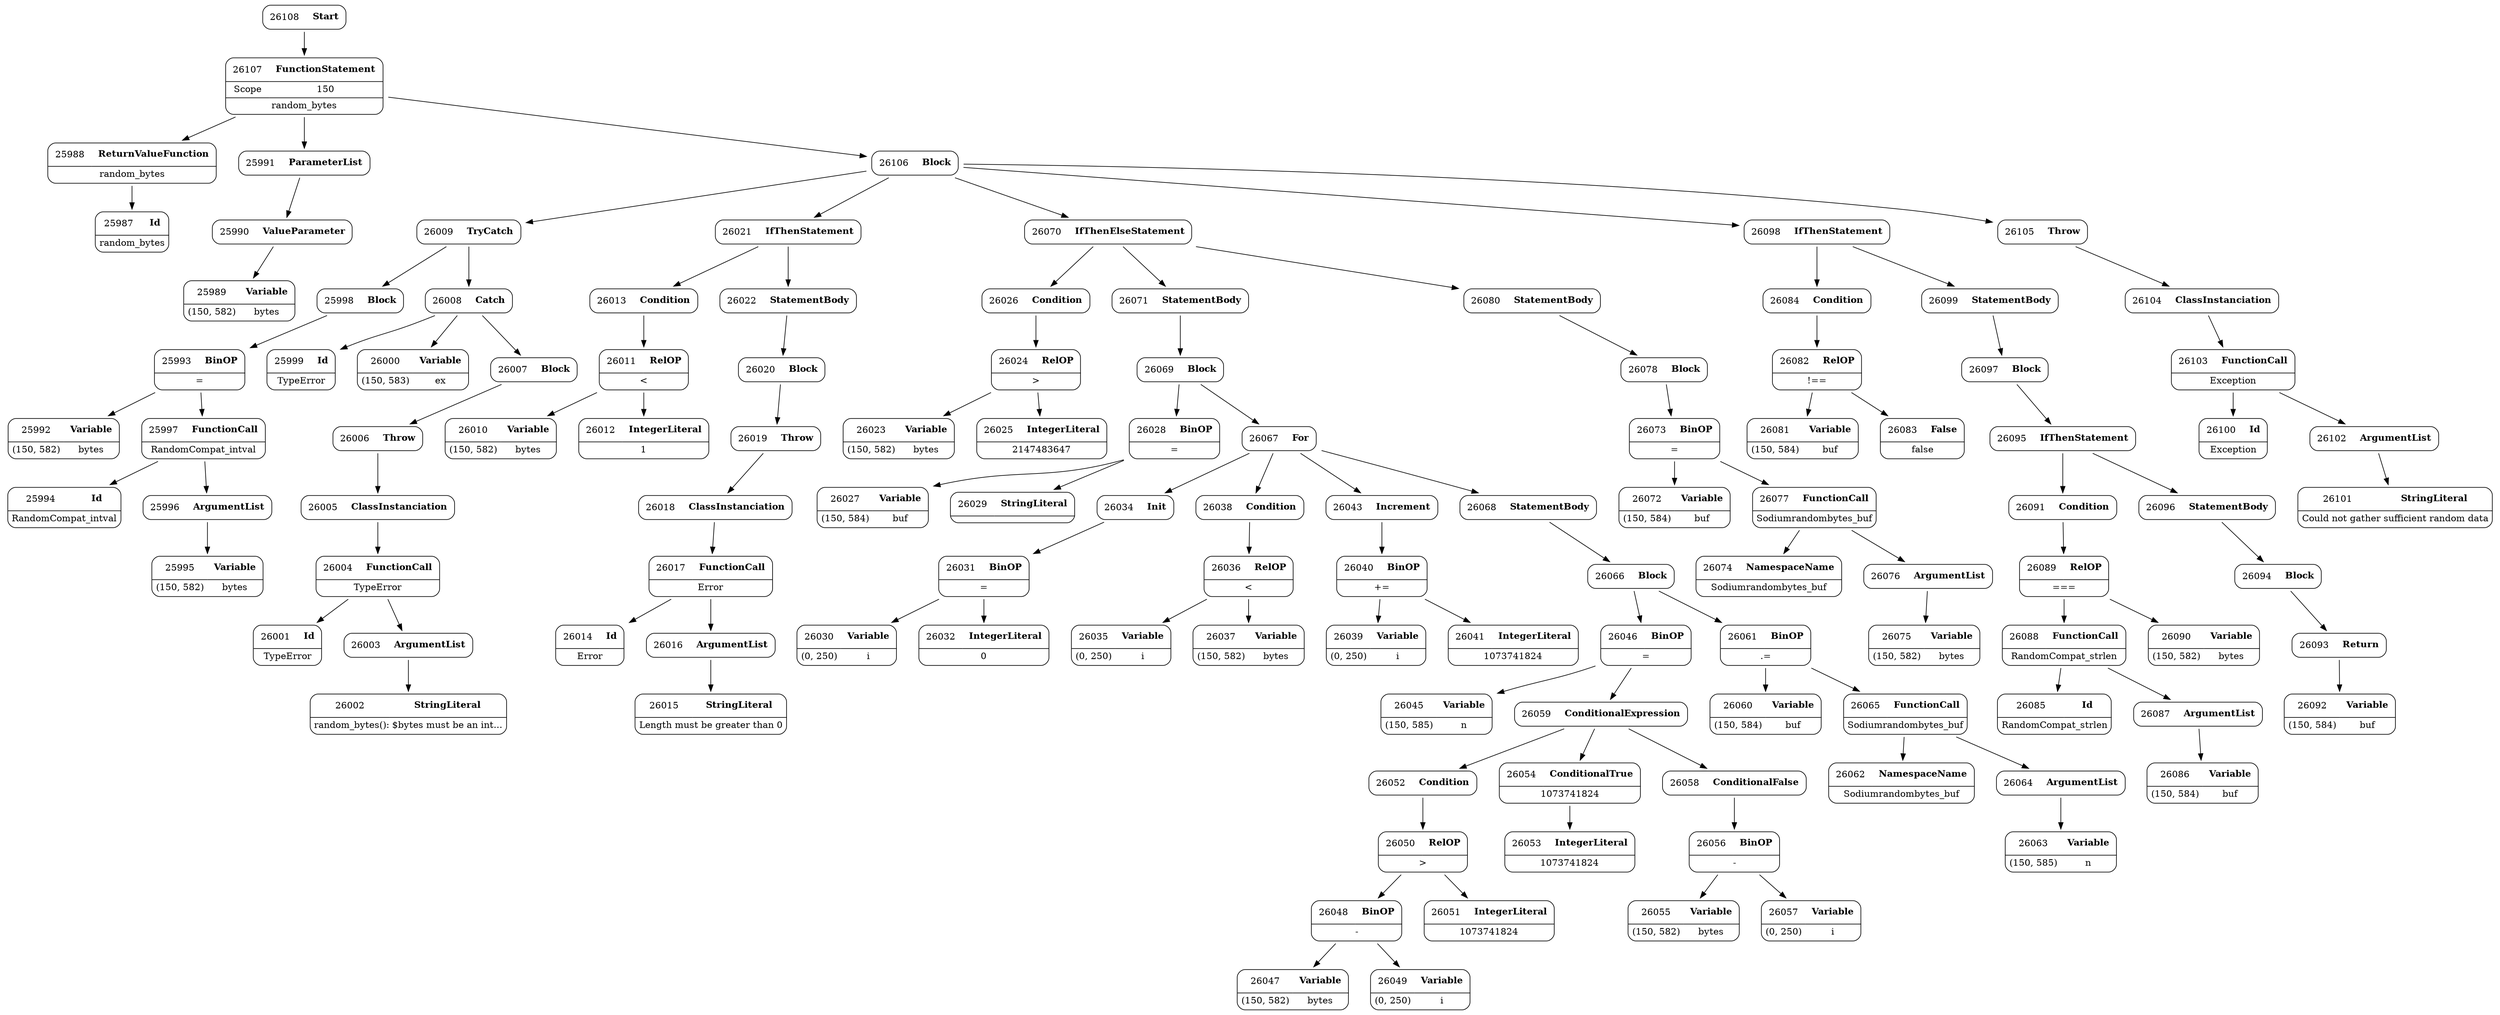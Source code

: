 digraph ast {
node [shape=none];
25987 [label=<<TABLE border='1' cellspacing='0' cellpadding='10' style='rounded' ><TR><TD border='0'>25987</TD><TD border='0'><B>Id</B></TD></TR><HR/><TR><TD border='0' cellpadding='5' colspan='2'>random_bytes</TD></TR></TABLE>>];
25988 [label=<<TABLE border='1' cellspacing='0' cellpadding='10' style='rounded' ><TR><TD border='0'>25988</TD><TD border='0'><B>ReturnValueFunction</B></TD></TR><HR/><TR><TD border='0' cellpadding='5' colspan='2'>random_bytes</TD></TR></TABLE>>];
25988 -> 25987 [weight=2];
25989 [label=<<TABLE border='1' cellspacing='0' cellpadding='10' style='rounded' ><TR><TD border='0'>25989</TD><TD border='0'><B>Variable</B></TD></TR><HR/><TR><TD border='0' cellpadding='5'>(150, 582)</TD><TD border='0' cellpadding='5'>bytes</TD></TR></TABLE>>];
25990 [label=<<TABLE border='1' cellspacing='0' cellpadding='10' style='rounded' ><TR><TD border='0'>25990</TD><TD border='0'><B>ValueParameter</B></TD></TR></TABLE>>];
25990 -> 25989 [weight=2];
25991 [label=<<TABLE border='1' cellspacing='0' cellpadding='10' style='rounded' ><TR><TD border='0'>25991</TD><TD border='0'><B>ParameterList</B></TD></TR></TABLE>>];
25991 -> 25990 [weight=2];
25992 [label=<<TABLE border='1' cellspacing='0' cellpadding='10' style='rounded' ><TR><TD border='0'>25992</TD><TD border='0'><B>Variable</B></TD></TR><HR/><TR><TD border='0' cellpadding='5'>(150, 582)</TD><TD border='0' cellpadding='5'>bytes</TD></TR></TABLE>>];
25993 [label=<<TABLE border='1' cellspacing='0' cellpadding='10' style='rounded' ><TR><TD border='0'>25993</TD><TD border='0'><B>BinOP</B></TD></TR><HR/><TR><TD border='0' cellpadding='5' colspan='2'>=</TD></TR></TABLE>>];
25993 -> 25992 [weight=2];
25993 -> 25997 [weight=2];
25994 [label=<<TABLE border='1' cellspacing='0' cellpadding='10' style='rounded' ><TR><TD border='0'>25994</TD><TD border='0'><B>Id</B></TD></TR><HR/><TR><TD border='0' cellpadding='5' colspan='2'>RandomCompat_intval</TD></TR></TABLE>>];
25995 [label=<<TABLE border='1' cellspacing='0' cellpadding='10' style='rounded' ><TR><TD border='0'>25995</TD><TD border='0'><B>Variable</B></TD></TR><HR/><TR><TD border='0' cellpadding='5'>(150, 582)</TD><TD border='0' cellpadding='5'>bytes</TD></TR></TABLE>>];
25996 [label=<<TABLE border='1' cellspacing='0' cellpadding='10' style='rounded' ><TR><TD border='0'>25996</TD><TD border='0'><B>ArgumentList</B></TD></TR></TABLE>>];
25996 -> 25995 [weight=2];
25997 [label=<<TABLE border='1' cellspacing='0' cellpadding='10' style='rounded' ><TR><TD border='0'>25997</TD><TD border='0'><B>FunctionCall</B></TD></TR><HR/><TR><TD border='0' cellpadding='5' colspan='2'>RandomCompat_intval</TD></TR></TABLE>>];
25997 -> 25994 [weight=2];
25997 -> 25996 [weight=2];
25998 [label=<<TABLE border='1' cellspacing='0' cellpadding='10' style='rounded' ><TR><TD border='0'>25998</TD><TD border='0'><B>Block</B></TD></TR></TABLE>>];
25998 -> 25993 [weight=2];
25999 [label=<<TABLE border='1' cellspacing='0' cellpadding='10' style='rounded' ><TR><TD border='0'>25999</TD><TD border='0'><B>Id</B></TD></TR><HR/><TR><TD border='0' cellpadding='5' colspan='2'>TypeError</TD></TR></TABLE>>];
26000 [label=<<TABLE border='1' cellspacing='0' cellpadding='10' style='rounded' ><TR><TD border='0'>26000</TD><TD border='0'><B>Variable</B></TD></TR><HR/><TR><TD border='0' cellpadding='5'>(150, 583)</TD><TD border='0' cellpadding='5'>ex</TD></TR></TABLE>>];
26001 [label=<<TABLE border='1' cellspacing='0' cellpadding='10' style='rounded' ><TR><TD border='0'>26001</TD><TD border='0'><B>Id</B></TD></TR><HR/><TR><TD border='0' cellpadding='5' colspan='2'>TypeError</TD></TR></TABLE>>];
26002 [label=<<TABLE border='1' cellspacing='0' cellpadding='10' style='rounded' ><TR><TD border='0'>26002</TD><TD border='0'><B>StringLiteral</B></TD></TR><HR/><TR><TD border='0' cellpadding='5' colspan='2'>random_bytes(): $bytes must be an int...</TD></TR></TABLE>>];
26003 [label=<<TABLE border='1' cellspacing='0' cellpadding='10' style='rounded' ><TR><TD border='0'>26003</TD><TD border='0'><B>ArgumentList</B></TD></TR></TABLE>>];
26003 -> 26002 [weight=2];
26004 [label=<<TABLE border='1' cellspacing='0' cellpadding='10' style='rounded' ><TR><TD border='0'>26004</TD><TD border='0'><B>FunctionCall</B></TD></TR><HR/><TR><TD border='0' cellpadding='5' colspan='2'>TypeError</TD></TR></TABLE>>];
26004 -> 26001 [weight=2];
26004 -> 26003 [weight=2];
26005 [label=<<TABLE border='1' cellspacing='0' cellpadding='10' style='rounded' ><TR><TD border='0'>26005</TD><TD border='0'><B>ClassInstanciation</B></TD></TR></TABLE>>];
26005 -> 26004 [weight=2];
26006 [label=<<TABLE border='1' cellspacing='0' cellpadding='10' style='rounded' ><TR><TD border='0'>26006</TD><TD border='0'><B>Throw</B></TD></TR></TABLE>>];
26006 -> 26005 [weight=2];
26007 [label=<<TABLE border='1' cellspacing='0' cellpadding='10' style='rounded' ><TR><TD border='0'>26007</TD><TD border='0'><B>Block</B></TD></TR></TABLE>>];
26007 -> 26006 [weight=2];
26008 [label=<<TABLE border='1' cellspacing='0' cellpadding='10' style='rounded' ><TR><TD border='0'>26008</TD><TD border='0'><B>Catch</B></TD></TR></TABLE>>];
26008 -> 25999 [weight=2];
26008 -> 26000 [weight=2];
26008 -> 26007 [weight=2];
26009 [label=<<TABLE border='1' cellspacing='0' cellpadding='10' style='rounded' ><TR><TD border='0'>26009</TD><TD border='0'><B>TryCatch</B></TD></TR></TABLE>>];
26009 -> 25998 [weight=2];
26009 -> 26008 [weight=2];
26010 [label=<<TABLE border='1' cellspacing='0' cellpadding='10' style='rounded' ><TR><TD border='0'>26010</TD><TD border='0'><B>Variable</B></TD></TR><HR/><TR><TD border='0' cellpadding='5'>(150, 582)</TD><TD border='0' cellpadding='5'>bytes</TD></TR></TABLE>>];
26011 [label=<<TABLE border='1' cellspacing='0' cellpadding='10' style='rounded' ><TR><TD border='0'>26011</TD><TD border='0'><B>RelOP</B></TD></TR><HR/><TR><TD border='0' cellpadding='5' colspan='2'>&lt;</TD></TR></TABLE>>];
26011 -> 26010 [weight=2];
26011 -> 26012 [weight=2];
26012 [label=<<TABLE border='1' cellspacing='0' cellpadding='10' style='rounded' ><TR><TD border='0'>26012</TD><TD border='0'><B>IntegerLiteral</B></TD></TR><HR/><TR><TD border='0' cellpadding='5' colspan='2'>1</TD></TR></TABLE>>];
26013 [label=<<TABLE border='1' cellspacing='0' cellpadding='10' style='rounded' ><TR><TD border='0'>26013</TD><TD border='0'><B>Condition</B></TD></TR></TABLE>>];
26013 -> 26011 [weight=2];
26014 [label=<<TABLE border='1' cellspacing='0' cellpadding='10' style='rounded' ><TR><TD border='0'>26014</TD><TD border='0'><B>Id</B></TD></TR><HR/><TR><TD border='0' cellpadding='5' colspan='2'>Error</TD></TR></TABLE>>];
26015 [label=<<TABLE border='1' cellspacing='0' cellpadding='10' style='rounded' ><TR><TD border='0'>26015</TD><TD border='0'><B>StringLiteral</B></TD></TR><HR/><TR><TD border='0' cellpadding='5' colspan='2'>Length must be greater than 0</TD></TR></TABLE>>];
26016 [label=<<TABLE border='1' cellspacing='0' cellpadding='10' style='rounded' ><TR><TD border='0'>26016</TD><TD border='0'><B>ArgumentList</B></TD></TR></TABLE>>];
26016 -> 26015 [weight=2];
26017 [label=<<TABLE border='1' cellspacing='0' cellpadding='10' style='rounded' ><TR><TD border='0'>26017</TD><TD border='0'><B>FunctionCall</B></TD></TR><HR/><TR><TD border='0' cellpadding='5' colspan='2'>Error</TD></TR></TABLE>>];
26017 -> 26014 [weight=2];
26017 -> 26016 [weight=2];
26018 [label=<<TABLE border='1' cellspacing='0' cellpadding='10' style='rounded' ><TR><TD border='0'>26018</TD><TD border='0'><B>ClassInstanciation</B></TD></TR></TABLE>>];
26018 -> 26017 [weight=2];
26019 [label=<<TABLE border='1' cellspacing='0' cellpadding='10' style='rounded' ><TR><TD border='0'>26019</TD><TD border='0'><B>Throw</B></TD></TR></TABLE>>];
26019 -> 26018 [weight=2];
26020 [label=<<TABLE border='1' cellspacing='0' cellpadding='10' style='rounded' ><TR><TD border='0'>26020</TD><TD border='0'><B>Block</B></TD></TR></TABLE>>];
26020 -> 26019 [weight=2];
26021 [label=<<TABLE border='1' cellspacing='0' cellpadding='10' style='rounded' ><TR><TD border='0'>26021</TD><TD border='0'><B>IfThenStatement</B></TD></TR></TABLE>>];
26021 -> 26013 [weight=2];
26021 -> 26022 [weight=2];
26022 [label=<<TABLE border='1' cellspacing='0' cellpadding='10' style='rounded' ><TR><TD border='0'>26022</TD><TD border='0'><B>StatementBody</B></TD></TR></TABLE>>];
26022 -> 26020 [weight=2];
26023 [label=<<TABLE border='1' cellspacing='0' cellpadding='10' style='rounded' ><TR><TD border='0'>26023</TD><TD border='0'><B>Variable</B></TD></TR><HR/><TR><TD border='0' cellpadding='5'>(150, 582)</TD><TD border='0' cellpadding='5'>bytes</TD></TR></TABLE>>];
26024 [label=<<TABLE border='1' cellspacing='0' cellpadding='10' style='rounded' ><TR><TD border='0'>26024</TD><TD border='0'><B>RelOP</B></TD></TR><HR/><TR><TD border='0' cellpadding='5' colspan='2'>&gt;</TD></TR></TABLE>>];
26024 -> 26023 [weight=2];
26024 -> 26025 [weight=2];
26025 [label=<<TABLE border='1' cellspacing='0' cellpadding='10' style='rounded' ><TR><TD border='0'>26025</TD><TD border='0'><B>IntegerLiteral</B></TD></TR><HR/><TR><TD border='0' cellpadding='5' colspan='2'>2147483647</TD></TR></TABLE>>];
26026 [label=<<TABLE border='1' cellspacing='0' cellpadding='10' style='rounded' ><TR><TD border='0'>26026</TD><TD border='0'><B>Condition</B></TD></TR></TABLE>>];
26026 -> 26024 [weight=2];
26027 [label=<<TABLE border='1' cellspacing='0' cellpadding='10' style='rounded' ><TR><TD border='0'>26027</TD><TD border='0'><B>Variable</B></TD></TR><HR/><TR><TD border='0' cellpadding='5'>(150, 584)</TD><TD border='0' cellpadding='5'>buf</TD></TR></TABLE>>];
26028 [label=<<TABLE border='1' cellspacing='0' cellpadding='10' style='rounded' ><TR><TD border='0'>26028</TD><TD border='0'><B>BinOP</B></TD></TR><HR/><TR><TD border='0' cellpadding='5' colspan='2'>=</TD></TR></TABLE>>];
26028 -> 26027 [weight=2];
26028 -> 26029 [weight=2];
26029 [label=<<TABLE border='1' cellspacing='0' cellpadding='10' style='rounded' ><TR><TD border='0'>26029</TD><TD border='0'><B>StringLiteral</B></TD></TR><HR/><TR><TD border='0' cellpadding='5' colspan='2'></TD></TR></TABLE>>];
26030 [label=<<TABLE border='1' cellspacing='0' cellpadding='10' style='rounded' ><TR><TD border='0'>26030</TD><TD border='0'><B>Variable</B></TD></TR><HR/><TR><TD border='0' cellpadding='5'>(0, 250)</TD><TD border='0' cellpadding='5'>i</TD></TR></TABLE>>];
26031 [label=<<TABLE border='1' cellspacing='0' cellpadding='10' style='rounded' ><TR><TD border='0'>26031</TD><TD border='0'><B>BinOP</B></TD></TR><HR/><TR><TD border='0' cellpadding='5' colspan='2'>=</TD></TR></TABLE>>];
26031 -> 26030 [weight=2];
26031 -> 26032 [weight=2];
26032 [label=<<TABLE border='1' cellspacing='0' cellpadding='10' style='rounded' ><TR><TD border='0'>26032</TD><TD border='0'><B>IntegerLiteral</B></TD></TR><HR/><TR><TD border='0' cellpadding='5' colspan='2'>0</TD></TR></TABLE>>];
26034 [label=<<TABLE border='1' cellspacing='0' cellpadding='10' style='rounded' ><TR><TD border='0'>26034</TD><TD border='0'><B>Init</B></TD></TR></TABLE>>];
26034 -> 26031 [weight=2];
26035 [label=<<TABLE border='1' cellspacing='0' cellpadding='10' style='rounded' ><TR><TD border='0'>26035</TD><TD border='0'><B>Variable</B></TD></TR><HR/><TR><TD border='0' cellpadding='5'>(0, 250)</TD><TD border='0' cellpadding='5'>i</TD></TR></TABLE>>];
26036 [label=<<TABLE border='1' cellspacing='0' cellpadding='10' style='rounded' ><TR><TD border='0'>26036</TD><TD border='0'><B>RelOP</B></TD></TR><HR/><TR><TD border='0' cellpadding='5' colspan='2'>&lt;</TD></TR></TABLE>>];
26036 -> 26035 [weight=2];
26036 -> 26037 [weight=2];
26037 [label=<<TABLE border='1' cellspacing='0' cellpadding='10' style='rounded' ><TR><TD border='0'>26037</TD><TD border='0'><B>Variable</B></TD></TR><HR/><TR><TD border='0' cellpadding='5'>(150, 582)</TD><TD border='0' cellpadding='5'>bytes</TD></TR></TABLE>>];
26038 [label=<<TABLE border='1' cellspacing='0' cellpadding='10' style='rounded' ><TR><TD border='0'>26038</TD><TD border='0'><B>Condition</B></TD></TR></TABLE>>];
26038 -> 26036 [weight=2];
26039 [label=<<TABLE border='1' cellspacing='0' cellpadding='10' style='rounded' ><TR><TD border='0'>26039</TD><TD border='0'><B>Variable</B></TD></TR><HR/><TR><TD border='0' cellpadding='5'>(0, 250)</TD><TD border='0' cellpadding='5'>i</TD></TR></TABLE>>];
26040 [label=<<TABLE border='1' cellspacing='0' cellpadding='10' style='rounded' ><TR><TD border='0'>26040</TD><TD border='0'><B>BinOP</B></TD></TR><HR/><TR><TD border='0' cellpadding='5' colspan='2'>+=</TD></TR></TABLE>>];
26040 -> 26039 [weight=2];
26040 -> 26041 [weight=2];
26041 [label=<<TABLE border='1' cellspacing='0' cellpadding='10' style='rounded' ><TR><TD border='0'>26041</TD><TD border='0'><B>IntegerLiteral</B></TD></TR><HR/><TR><TD border='0' cellpadding='5' colspan='2'>1073741824</TD></TR></TABLE>>];
26043 [label=<<TABLE border='1' cellspacing='0' cellpadding='10' style='rounded' ><TR><TD border='0'>26043</TD><TD border='0'><B>Increment</B></TD></TR></TABLE>>];
26043 -> 26040 [weight=2];
26045 [label=<<TABLE border='1' cellspacing='0' cellpadding='10' style='rounded' ><TR><TD border='0'>26045</TD><TD border='0'><B>Variable</B></TD></TR><HR/><TR><TD border='0' cellpadding='5'>(150, 585)</TD><TD border='0' cellpadding='5'>n</TD></TR></TABLE>>];
26046 [label=<<TABLE border='1' cellspacing='0' cellpadding='10' style='rounded' ><TR><TD border='0'>26046</TD><TD border='0'><B>BinOP</B></TD></TR><HR/><TR><TD border='0' cellpadding='5' colspan='2'>=</TD></TR></TABLE>>];
26046 -> 26045 [weight=2];
26046 -> 26059 [weight=2];
26047 [label=<<TABLE border='1' cellspacing='0' cellpadding='10' style='rounded' ><TR><TD border='0'>26047</TD><TD border='0'><B>Variable</B></TD></TR><HR/><TR><TD border='0' cellpadding='5'>(150, 582)</TD><TD border='0' cellpadding='5'>bytes</TD></TR></TABLE>>];
26048 [label=<<TABLE border='1' cellspacing='0' cellpadding='10' style='rounded' ><TR><TD border='0'>26048</TD><TD border='0'><B>BinOP</B></TD></TR><HR/><TR><TD border='0' cellpadding='5' colspan='2'>-</TD></TR></TABLE>>];
26048 -> 26047 [weight=2];
26048 -> 26049 [weight=2];
26049 [label=<<TABLE border='1' cellspacing='0' cellpadding='10' style='rounded' ><TR><TD border='0'>26049</TD><TD border='0'><B>Variable</B></TD></TR><HR/><TR><TD border='0' cellpadding='5'>(0, 250)</TD><TD border='0' cellpadding='5'>i</TD></TR></TABLE>>];
26050 [label=<<TABLE border='1' cellspacing='0' cellpadding='10' style='rounded' ><TR><TD border='0'>26050</TD><TD border='0'><B>RelOP</B></TD></TR><HR/><TR><TD border='0' cellpadding='5' colspan='2'>&gt;</TD></TR></TABLE>>];
26050 -> 26048 [weight=2];
26050 -> 26051 [weight=2];
26051 [label=<<TABLE border='1' cellspacing='0' cellpadding='10' style='rounded' ><TR><TD border='0'>26051</TD><TD border='0'><B>IntegerLiteral</B></TD></TR><HR/><TR><TD border='0' cellpadding='5' colspan='2'>1073741824</TD></TR></TABLE>>];
26052 [label=<<TABLE border='1' cellspacing='0' cellpadding='10' style='rounded' ><TR><TD border='0'>26052</TD><TD border='0'><B>Condition</B></TD></TR></TABLE>>];
26052 -> 26050 [weight=2];
26053 [label=<<TABLE border='1' cellspacing='0' cellpadding='10' style='rounded' ><TR><TD border='0'>26053</TD><TD border='0'><B>IntegerLiteral</B></TD></TR><HR/><TR><TD border='0' cellpadding='5' colspan='2'>1073741824</TD></TR></TABLE>>];
26054 [label=<<TABLE border='1' cellspacing='0' cellpadding='10' style='rounded' ><TR><TD border='0'>26054</TD><TD border='0'><B>ConditionalTrue</B></TD></TR><HR/><TR><TD border='0' cellpadding='5' colspan='2'>1073741824</TD></TR></TABLE>>];
26054 -> 26053 [weight=2];
26055 [label=<<TABLE border='1' cellspacing='0' cellpadding='10' style='rounded' ><TR><TD border='0'>26055</TD><TD border='0'><B>Variable</B></TD></TR><HR/><TR><TD border='0' cellpadding='5'>(150, 582)</TD><TD border='0' cellpadding='5'>bytes</TD></TR></TABLE>>];
26056 [label=<<TABLE border='1' cellspacing='0' cellpadding='10' style='rounded' ><TR><TD border='0'>26056</TD><TD border='0'><B>BinOP</B></TD></TR><HR/><TR><TD border='0' cellpadding='5' colspan='2'>-</TD></TR></TABLE>>];
26056 -> 26055 [weight=2];
26056 -> 26057 [weight=2];
26057 [label=<<TABLE border='1' cellspacing='0' cellpadding='10' style='rounded' ><TR><TD border='0'>26057</TD><TD border='0'><B>Variable</B></TD></TR><HR/><TR><TD border='0' cellpadding='5'>(0, 250)</TD><TD border='0' cellpadding='5'>i</TD></TR></TABLE>>];
26058 [label=<<TABLE border='1' cellspacing='0' cellpadding='10' style='rounded' ><TR><TD border='0'>26058</TD><TD border='0'><B>ConditionalFalse</B></TD></TR></TABLE>>];
26058 -> 26056 [weight=2];
26059 [label=<<TABLE border='1' cellspacing='0' cellpadding='10' style='rounded' ><TR><TD border='0'>26059</TD><TD border='0'><B>ConditionalExpression</B></TD></TR></TABLE>>];
26059 -> 26052 [weight=2];
26059 -> 26054 [weight=2];
26059 -> 26058 [weight=2];
26060 [label=<<TABLE border='1' cellspacing='0' cellpadding='10' style='rounded' ><TR><TD border='0'>26060</TD><TD border='0'><B>Variable</B></TD></TR><HR/><TR><TD border='0' cellpadding='5'>(150, 584)</TD><TD border='0' cellpadding='5'>buf</TD></TR></TABLE>>];
26061 [label=<<TABLE border='1' cellspacing='0' cellpadding='10' style='rounded' ><TR><TD border='0'>26061</TD><TD border='0'><B>BinOP</B></TD></TR><HR/><TR><TD border='0' cellpadding='5' colspan='2'>.=</TD></TR></TABLE>>];
26061 -> 26060 [weight=2];
26061 -> 26065 [weight=2];
26062 [label=<<TABLE border='1' cellspacing='0' cellpadding='10' style='rounded' ><TR><TD border='0'>26062</TD><TD border='0'><B>NamespaceName</B></TD></TR><HR/><TR><TD border='0' cellpadding='5' colspan='2'>Sodiumrandombytes_buf</TD></TR></TABLE>>];
26063 [label=<<TABLE border='1' cellspacing='0' cellpadding='10' style='rounded' ><TR><TD border='0'>26063</TD><TD border='0'><B>Variable</B></TD></TR><HR/><TR><TD border='0' cellpadding='5'>(150, 585)</TD><TD border='0' cellpadding='5'>n</TD></TR></TABLE>>];
26064 [label=<<TABLE border='1' cellspacing='0' cellpadding='10' style='rounded' ><TR><TD border='0'>26064</TD><TD border='0'><B>ArgumentList</B></TD></TR></TABLE>>];
26064 -> 26063 [weight=2];
26065 [label=<<TABLE border='1' cellspacing='0' cellpadding='10' style='rounded' ><TR><TD border='0'>26065</TD><TD border='0'><B>FunctionCall</B></TD></TR><HR/><TR><TD border='0' cellpadding='5' colspan='2'>Sodiumrandombytes_buf</TD></TR></TABLE>>];
26065 -> 26062 [weight=2];
26065 -> 26064 [weight=2];
26066 [label=<<TABLE border='1' cellspacing='0' cellpadding='10' style='rounded' ><TR><TD border='0'>26066</TD><TD border='0'><B>Block</B></TD></TR></TABLE>>];
26066 -> 26046 [weight=2];
26066 -> 26061 [weight=2];
26067 [label=<<TABLE border='1' cellspacing='0' cellpadding='10' style='rounded' ><TR><TD border='0'>26067</TD><TD border='0'><B>For</B></TD></TR></TABLE>>];
26067 -> 26034 [weight=2];
26067 -> 26038 [weight=2];
26067 -> 26043 [weight=2];
26067 -> 26068 [weight=2];
26068 [label=<<TABLE border='1' cellspacing='0' cellpadding='10' style='rounded' ><TR><TD border='0'>26068</TD><TD border='0'><B>StatementBody</B></TD></TR></TABLE>>];
26068 -> 26066 [weight=2];
26069 [label=<<TABLE border='1' cellspacing='0' cellpadding='10' style='rounded' ><TR><TD border='0'>26069</TD><TD border='0'><B>Block</B></TD></TR></TABLE>>];
26069 -> 26028 [weight=2];
26069 -> 26067 [weight=2];
26070 [label=<<TABLE border='1' cellspacing='0' cellpadding='10' style='rounded' ><TR><TD border='0'>26070</TD><TD border='0'><B>IfThenElseStatement</B></TD></TR></TABLE>>];
26070 -> 26026 [weight=2];
26070 -> 26071 [weight=2];
26070 -> 26080 [weight=2];
26071 [label=<<TABLE border='1' cellspacing='0' cellpadding='10' style='rounded' ><TR><TD border='0'>26071</TD><TD border='0'><B>StatementBody</B></TD></TR></TABLE>>];
26071 -> 26069 [weight=2];
26072 [label=<<TABLE border='1' cellspacing='0' cellpadding='10' style='rounded' ><TR><TD border='0'>26072</TD><TD border='0'><B>Variable</B></TD></TR><HR/><TR><TD border='0' cellpadding='5'>(150, 584)</TD><TD border='0' cellpadding='5'>buf</TD></TR></TABLE>>];
26073 [label=<<TABLE border='1' cellspacing='0' cellpadding='10' style='rounded' ><TR><TD border='0'>26073</TD><TD border='0'><B>BinOP</B></TD></TR><HR/><TR><TD border='0' cellpadding='5' colspan='2'>=</TD></TR></TABLE>>];
26073 -> 26072 [weight=2];
26073 -> 26077 [weight=2];
26074 [label=<<TABLE border='1' cellspacing='0' cellpadding='10' style='rounded' ><TR><TD border='0'>26074</TD><TD border='0'><B>NamespaceName</B></TD></TR><HR/><TR><TD border='0' cellpadding='5' colspan='2'>Sodiumrandombytes_buf</TD></TR></TABLE>>];
26075 [label=<<TABLE border='1' cellspacing='0' cellpadding='10' style='rounded' ><TR><TD border='0'>26075</TD><TD border='0'><B>Variable</B></TD></TR><HR/><TR><TD border='0' cellpadding='5'>(150, 582)</TD><TD border='0' cellpadding='5'>bytes</TD></TR></TABLE>>];
26076 [label=<<TABLE border='1' cellspacing='0' cellpadding='10' style='rounded' ><TR><TD border='0'>26076</TD><TD border='0'><B>ArgumentList</B></TD></TR></TABLE>>];
26076 -> 26075 [weight=2];
26077 [label=<<TABLE border='1' cellspacing='0' cellpadding='10' style='rounded' ><TR><TD border='0'>26077</TD><TD border='0'><B>FunctionCall</B></TD></TR><HR/><TR><TD border='0' cellpadding='5' colspan='2'>Sodiumrandombytes_buf</TD></TR></TABLE>>];
26077 -> 26074 [weight=2];
26077 -> 26076 [weight=2];
26078 [label=<<TABLE border='1' cellspacing='0' cellpadding='10' style='rounded' ><TR><TD border='0'>26078</TD><TD border='0'><B>Block</B></TD></TR></TABLE>>];
26078 -> 26073 [weight=2];
26080 [label=<<TABLE border='1' cellspacing='0' cellpadding='10' style='rounded' ><TR><TD border='0'>26080</TD><TD border='0'><B>StatementBody</B></TD></TR></TABLE>>];
26080 -> 26078 [weight=2];
26081 [label=<<TABLE border='1' cellspacing='0' cellpadding='10' style='rounded' ><TR><TD border='0'>26081</TD><TD border='0'><B>Variable</B></TD></TR><HR/><TR><TD border='0' cellpadding='5'>(150, 584)</TD><TD border='0' cellpadding='5'>buf</TD></TR></TABLE>>];
26082 [label=<<TABLE border='1' cellspacing='0' cellpadding='10' style='rounded' ><TR><TD border='0'>26082</TD><TD border='0'><B>RelOP</B></TD></TR><HR/><TR><TD border='0' cellpadding='5' colspan='2'>!==</TD></TR></TABLE>>];
26082 -> 26081 [weight=2];
26082 -> 26083 [weight=2];
26083 [label=<<TABLE border='1' cellspacing='0' cellpadding='10' style='rounded' ><TR><TD border='0'>26083</TD><TD border='0'><B>False</B></TD></TR><HR/><TR><TD border='0' cellpadding='5' colspan='2'>false</TD></TR></TABLE>>];
26084 [label=<<TABLE border='1' cellspacing='0' cellpadding='10' style='rounded' ><TR><TD border='0'>26084</TD><TD border='0'><B>Condition</B></TD></TR></TABLE>>];
26084 -> 26082 [weight=2];
26085 [label=<<TABLE border='1' cellspacing='0' cellpadding='10' style='rounded' ><TR><TD border='0'>26085</TD><TD border='0'><B>Id</B></TD></TR><HR/><TR><TD border='0' cellpadding='5' colspan='2'>RandomCompat_strlen</TD></TR></TABLE>>];
26086 [label=<<TABLE border='1' cellspacing='0' cellpadding='10' style='rounded' ><TR><TD border='0'>26086</TD><TD border='0'><B>Variable</B></TD></TR><HR/><TR><TD border='0' cellpadding='5'>(150, 584)</TD><TD border='0' cellpadding='5'>buf</TD></TR></TABLE>>];
26087 [label=<<TABLE border='1' cellspacing='0' cellpadding='10' style='rounded' ><TR><TD border='0'>26087</TD><TD border='0'><B>ArgumentList</B></TD></TR></TABLE>>];
26087 -> 26086 [weight=2];
26088 [label=<<TABLE border='1' cellspacing='0' cellpadding='10' style='rounded' ><TR><TD border='0'>26088</TD><TD border='0'><B>FunctionCall</B></TD></TR><HR/><TR><TD border='0' cellpadding='5' colspan='2'>RandomCompat_strlen</TD></TR></TABLE>>];
26088 -> 26085 [weight=2];
26088 -> 26087 [weight=2];
26089 [label=<<TABLE border='1' cellspacing='0' cellpadding='10' style='rounded' ><TR><TD border='0'>26089</TD><TD border='0'><B>RelOP</B></TD></TR><HR/><TR><TD border='0' cellpadding='5' colspan='2'>===</TD></TR></TABLE>>];
26089 -> 26088 [weight=2];
26089 -> 26090 [weight=2];
26090 [label=<<TABLE border='1' cellspacing='0' cellpadding='10' style='rounded' ><TR><TD border='0'>26090</TD><TD border='0'><B>Variable</B></TD></TR><HR/><TR><TD border='0' cellpadding='5'>(150, 582)</TD><TD border='0' cellpadding='5'>bytes</TD></TR></TABLE>>];
26091 [label=<<TABLE border='1' cellspacing='0' cellpadding='10' style='rounded' ><TR><TD border='0'>26091</TD><TD border='0'><B>Condition</B></TD></TR></TABLE>>];
26091 -> 26089 [weight=2];
26092 [label=<<TABLE border='1' cellspacing='0' cellpadding='10' style='rounded' ><TR><TD border='0'>26092</TD><TD border='0'><B>Variable</B></TD></TR><HR/><TR><TD border='0' cellpadding='5'>(150, 584)</TD><TD border='0' cellpadding='5'>buf</TD></TR></TABLE>>];
26093 [label=<<TABLE border='1' cellspacing='0' cellpadding='10' style='rounded' ><TR><TD border='0'>26093</TD><TD border='0'><B>Return</B></TD></TR></TABLE>>];
26093 -> 26092 [weight=2];
26094 [label=<<TABLE border='1' cellspacing='0' cellpadding='10' style='rounded' ><TR><TD border='0'>26094</TD><TD border='0'><B>Block</B></TD></TR></TABLE>>];
26094 -> 26093 [weight=2];
26095 [label=<<TABLE border='1' cellspacing='0' cellpadding='10' style='rounded' ><TR><TD border='0'>26095</TD><TD border='0'><B>IfThenStatement</B></TD></TR></TABLE>>];
26095 -> 26091 [weight=2];
26095 -> 26096 [weight=2];
26096 [label=<<TABLE border='1' cellspacing='0' cellpadding='10' style='rounded' ><TR><TD border='0'>26096</TD><TD border='0'><B>StatementBody</B></TD></TR></TABLE>>];
26096 -> 26094 [weight=2];
26097 [label=<<TABLE border='1' cellspacing='0' cellpadding='10' style='rounded' ><TR><TD border='0'>26097</TD><TD border='0'><B>Block</B></TD></TR></TABLE>>];
26097 -> 26095 [weight=2];
26098 [label=<<TABLE border='1' cellspacing='0' cellpadding='10' style='rounded' ><TR><TD border='0'>26098</TD><TD border='0'><B>IfThenStatement</B></TD></TR></TABLE>>];
26098 -> 26084 [weight=2];
26098 -> 26099 [weight=2];
26099 [label=<<TABLE border='1' cellspacing='0' cellpadding='10' style='rounded' ><TR><TD border='0'>26099</TD><TD border='0'><B>StatementBody</B></TD></TR></TABLE>>];
26099 -> 26097 [weight=2];
26100 [label=<<TABLE border='1' cellspacing='0' cellpadding='10' style='rounded' ><TR><TD border='0'>26100</TD><TD border='0'><B>Id</B></TD></TR><HR/><TR><TD border='0' cellpadding='5' colspan='2'>Exception</TD></TR></TABLE>>];
26101 [label=<<TABLE border='1' cellspacing='0' cellpadding='10' style='rounded' ><TR><TD border='0'>26101</TD><TD border='0'><B>StringLiteral</B></TD></TR><HR/><TR><TD border='0' cellpadding='5' colspan='2'>Could not gather sufficient random data</TD></TR></TABLE>>];
26102 [label=<<TABLE border='1' cellspacing='0' cellpadding='10' style='rounded' ><TR><TD border='0'>26102</TD><TD border='0'><B>ArgumentList</B></TD></TR></TABLE>>];
26102 -> 26101 [weight=2];
26103 [label=<<TABLE border='1' cellspacing='0' cellpadding='10' style='rounded' ><TR><TD border='0'>26103</TD><TD border='0'><B>FunctionCall</B></TD></TR><HR/><TR><TD border='0' cellpadding='5' colspan='2'>Exception</TD></TR></TABLE>>];
26103 -> 26100 [weight=2];
26103 -> 26102 [weight=2];
26104 [label=<<TABLE border='1' cellspacing='0' cellpadding='10' style='rounded' ><TR><TD border='0'>26104</TD><TD border='0'><B>ClassInstanciation</B></TD></TR></TABLE>>];
26104 -> 26103 [weight=2];
26105 [label=<<TABLE border='1' cellspacing='0' cellpadding='10' style='rounded' ><TR><TD border='0'>26105</TD><TD border='0'><B>Throw</B></TD></TR></TABLE>>];
26105 -> 26104 [weight=2];
26106 [label=<<TABLE border='1' cellspacing='0' cellpadding='10' style='rounded' ><TR><TD border='0'>26106</TD><TD border='0'><B>Block</B></TD></TR></TABLE>>];
26106 -> 26009 [weight=2];
26106 -> 26021 [weight=2];
26106 -> 26070 [weight=2];
26106 -> 26098 [weight=2];
26106 -> 26105 [weight=2];
26107 [label=<<TABLE border='1' cellspacing='0' cellpadding='10' style='rounded' ><TR><TD border='0'>26107</TD><TD border='0'><B>FunctionStatement</B></TD></TR><HR/><TR><TD border='0' cellpadding='5'>Scope</TD><TD border='0' cellpadding='5'>150</TD></TR><HR/><TR><TD border='0' cellpadding='5' colspan='2'>random_bytes</TD></TR></TABLE>>];
26107 -> 25988 [weight=2];
26107 -> 25991 [weight=2];
26107 -> 26106 [weight=2];
26108 [label=<<TABLE border='1' cellspacing='0' cellpadding='10' style='rounded' ><TR><TD border='0'>26108</TD><TD border='0'><B>Start</B></TD></TR></TABLE>>];
26108 -> 26107 [weight=2];
}
